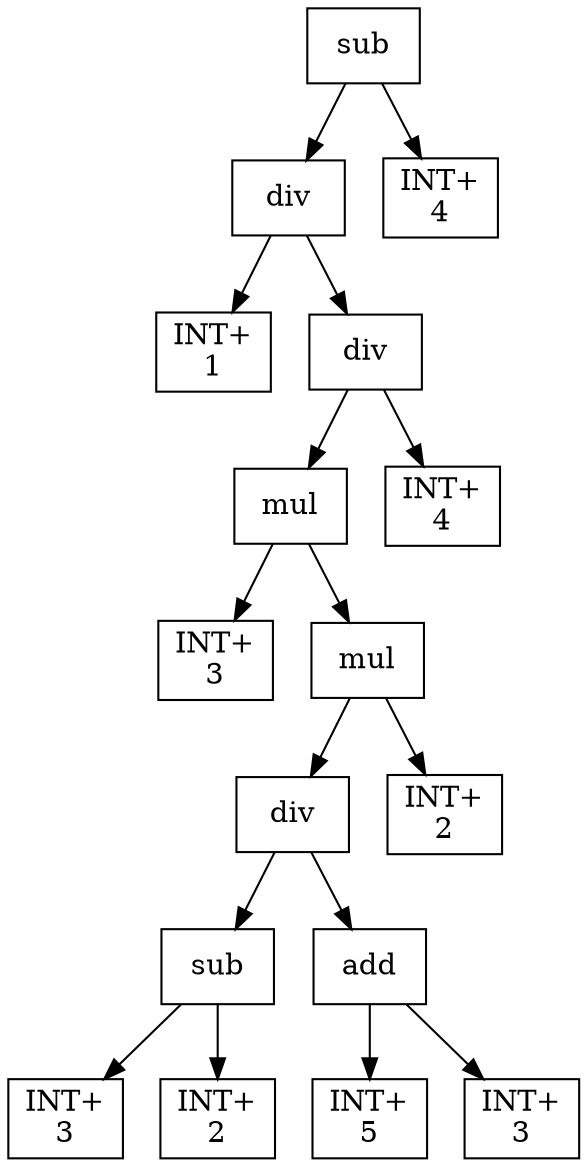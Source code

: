 digraph expr {
  node [shape=box];
  n1 [label="sub"];
  n2 [label="div"];
  n3 [label="INT+\n1"];
  n4 [label="div"];
  n5 [label="mul"];
  n6 [label="INT+\n3"];
  n7 [label="mul"];
  n8 [label="div"];
  n9 [label="sub"];
  n10 [label="INT+\n3"];
  n11 [label="INT+\n2"];
  n9 -> n10;
  n9 -> n11;
  n12 [label="add"];
  n13 [label="INT+\n5"];
  n14 [label="INT+\n3"];
  n12 -> n13;
  n12 -> n14;
  n8 -> n9;
  n8 -> n12;
  n15 [label="INT+\n2"];
  n7 -> n8;
  n7 -> n15;
  n5 -> n6;
  n5 -> n7;
  n16 [label="INT+\n4"];
  n4 -> n5;
  n4 -> n16;
  n2 -> n3;
  n2 -> n4;
  n17 [label="INT+\n4"];
  n1 -> n2;
  n1 -> n17;
}